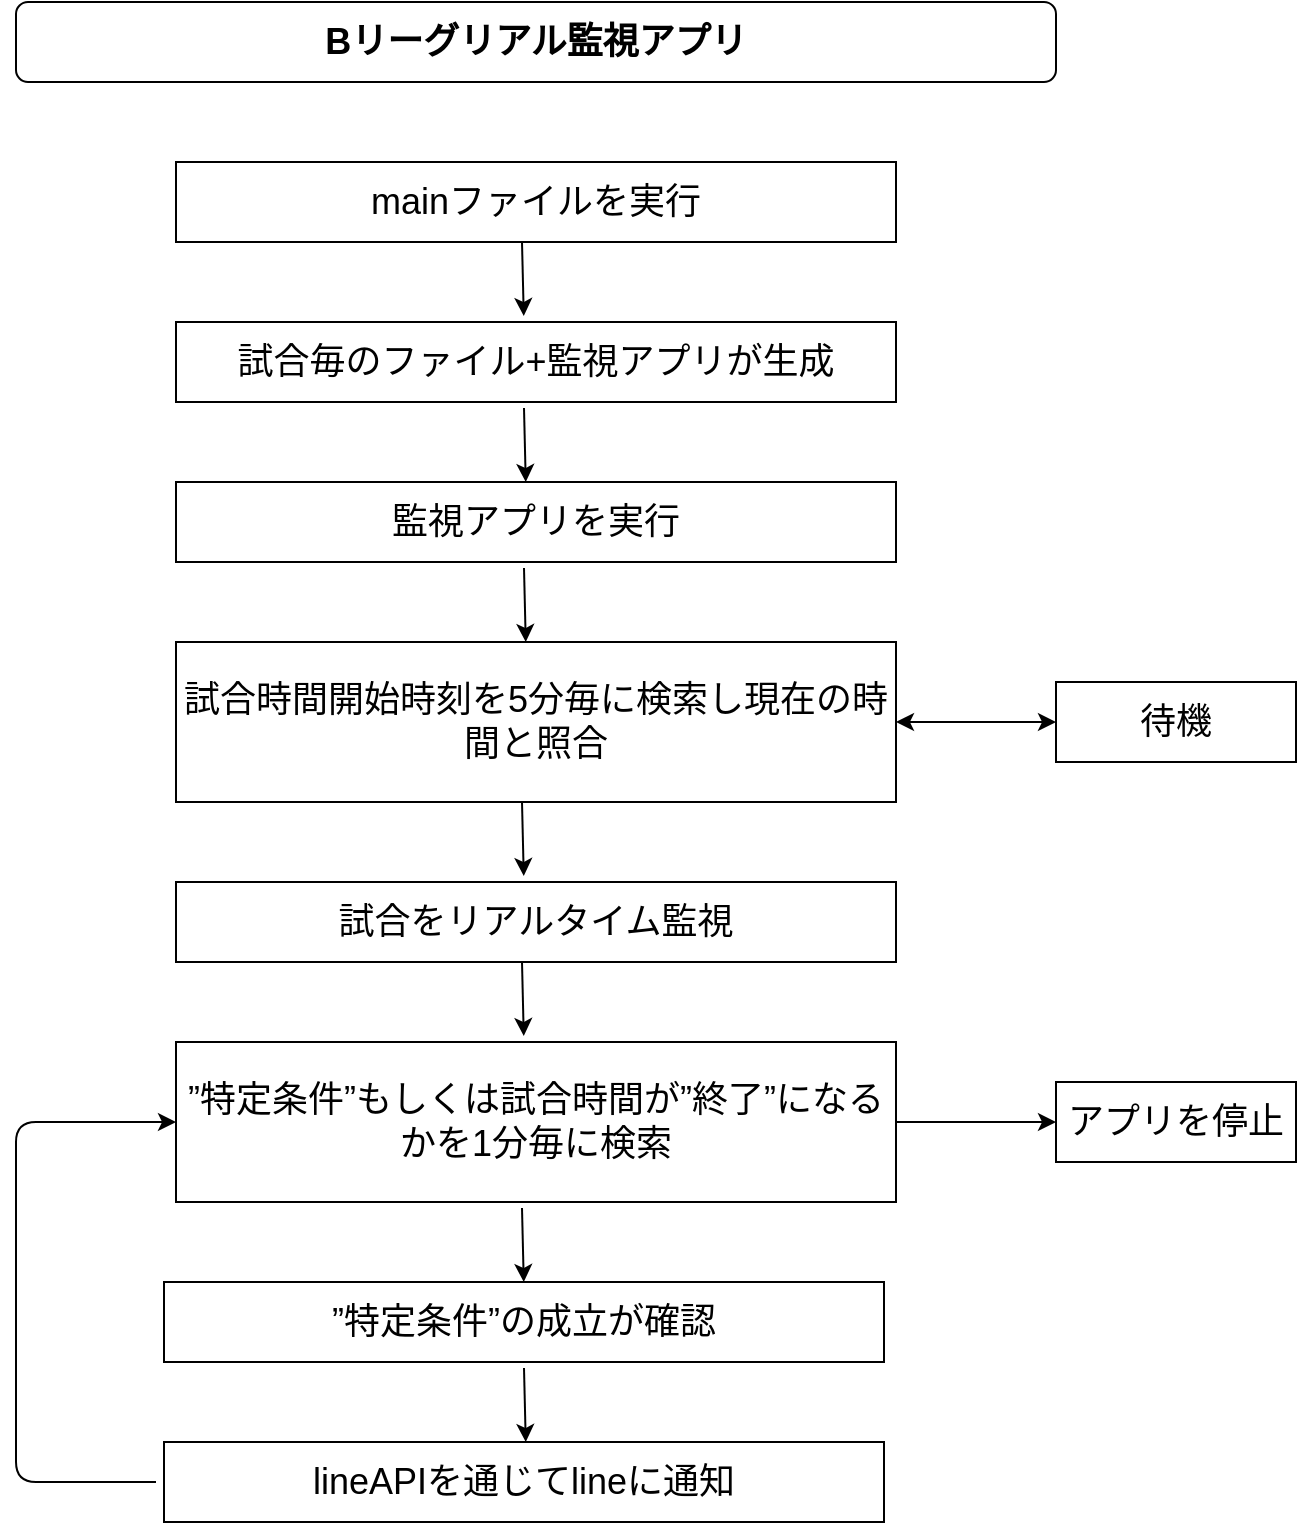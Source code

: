 <mxfile>
    <diagram id="KadKrVG0HXzZqbIs5HA2" name="ページ1">
        <mxGraphModel dx="1386" dy="779" grid="1" gridSize="10" guides="1" tooltips="1" connect="1" arrows="1" fold="1" page="1" pageScale="1" pageWidth="827" pageHeight="1169" math="0" shadow="0">
            <root>
                <mxCell id="0"/>
                <mxCell id="1" parent="0"/>
                <mxCell id="2" value="Bリーグリアル監視アプリ" style="rounded=1;whiteSpace=wrap;html=1;fontSize=18;fontStyle=1" parent="1" vertex="1">
                    <mxGeometry x="160" width="520" height="40" as="geometry"/>
                </mxCell>
                <mxCell id="4" value="mainファイルを実行" style="rounded=0;whiteSpace=wrap;html=1;fontSize=18;" parent="1" vertex="1">
                    <mxGeometry x="240" y="80" width="360" height="40" as="geometry"/>
                </mxCell>
                <mxCell id="5" value="監視アプリを実行" style="rounded=0;whiteSpace=wrap;html=1;fontSize=18;" parent="1" vertex="1">
                    <mxGeometry x="240" y="240" width="360" height="40" as="geometry"/>
                </mxCell>
                <mxCell id="6" value="試合時間開始時刻を5分毎に検索し現在の時間と照合" style="rounded=0;whiteSpace=wrap;html=1;fontSize=18;" parent="1" vertex="1">
                    <mxGeometry x="240" y="320" width="360" height="80" as="geometry"/>
                </mxCell>
                <mxCell id="7" value="待機" style="rounded=0;whiteSpace=wrap;html=1;fontSize=18;" parent="1" vertex="1">
                    <mxGeometry x="680" y="340" width="120" height="40" as="geometry"/>
                </mxCell>
                <mxCell id="8" value="試合毎のファイル+監視アプリが生成" style="rounded=0;whiteSpace=wrap;html=1;fontSize=18;" parent="1" vertex="1">
                    <mxGeometry x="240" y="160" width="360" height="40" as="geometry"/>
                </mxCell>
                <mxCell id="10" value="試合をリアルタイム監視" style="rounded=0;whiteSpace=wrap;html=1;fontSize=18;" parent="1" vertex="1">
                    <mxGeometry x="240" y="440" width="360" height="40" as="geometry"/>
                </mxCell>
                <mxCell id="11" value="”特定条件”もしくは試合時間が”終了”になるかを1分毎に検索" style="rounded=0;whiteSpace=wrap;html=1;fontSize=18;" parent="1" vertex="1">
                    <mxGeometry x="240" y="520" width="360" height="80" as="geometry"/>
                </mxCell>
                <mxCell id="12" value="”特定条件”の成立が確認" style="rounded=0;whiteSpace=wrap;html=1;fontSize=18;" parent="1" vertex="1">
                    <mxGeometry x="234" y="640" width="360" height="40" as="geometry"/>
                </mxCell>
                <mxCell id="13" value="lineAPIを通じてlineに通知" style="rounded=0;whiteSpace=wrap;html=1;fontSize=18;" parent="1" vertex="1">
                    <mxGeometry x="234" y="720" width="360" height="40" as="geometry"/>
                </mxCell>
                <mxCell id="14" value="アプリを停止" style="rounded=0;whiteSpace=wrap;html=1;fontSize=18;" parent="1" vertex="1">
                    <mxGeometry x="680" y="540" width="120" height="40" as="geometry"/>
                </mxCell>
                <mxCell id="25" value="" style="endArrow=classic;html=1;fontSize=18;entryX=0.483;entryY=-0.075;entryDx=0;entryDy=0;entryPerimeter=0;" parent="1" target="8" edge="1">
                    <mxGeometry width="50" height="50" relative="1" as="geometry">
                        <mxPoint x="413" y="120" as="sourcePoint"/>
                        <mxPoint x="413" y="150" as="targetPoint"/>
                    </mxGeometry>
                </mxCell>
                <mxCell id="27" value="" style="endArrow=classic;html=1;fontSize=18;entryX=0.483;entryY=-0.075;entryDx=0;entryDy=0;entryPerimeter=0;" parent="1" edge="1">
                    <mxGeometry width="50" height="50" relative="1" as="geometry">
                        <mxPoint x="414" y="203" as="sourcePoint"/>
                        <mxPoint x="414.88" y="240" as="targetPoint"/>
                    </mxGeometry>
                </mxCell>
                <mxCell id="28" value="" style="endArrow=classic;html=1;fontSize=18;entryX=0.483;entryY=-0.075;entryDx=0;entryDy=0;entryPerimeter=0;" parent="1" edge="1">
                    <mxGeometry width="50" height="50" relative="1" as="geometry">
                        <mxPoint x="414" y="683" as="sourcePoint"/>
                        <mxPoint x="414.88" y="720" as="targetPoint"/>
                    </mxGeometry>
                </mxCell>
                <mxCell id="29" value="" style="endArrow=classic;html=1;fontSize=18;entryX=0.483;entryY=-0.075;entryDx=0;entryDy=0;entryPerimeter=0;" parent="1" edge="1">
                    <mxGeometry width="50" height="50" relative="1" as="geometry">
                        <mxPoint x="414" y="283" as="sourcePoint"/>
                        <mxPoint x="414.88" y="320" as="targetPoint"/>
                    </mxGeometry>
                </mxCell>
                <mxCell id="30" value="" style="endArrow=classic;html=1;fontSize=18;entryX=0.483;entryY=-0.075;entryDx=0;entryDy=0;entryPerimeter=0;" parent="1" edge="1">
                    <mxGeometry width="50" height="50" relative="1" as="geometry">
                        <mxPoint x="413" y="400" as="sourcePoint"/>
                        <mxPoint x="413.88" y="437" as="targetPoint"/>
                    </mxGeometry>
                </mxCell>
                <mxCell id="31" value="" style="endArrow=classic;html=1;fontSize=18;entryX=0.483;entryY=-0.075;entryDx=0;entryDy=0;entryPerimeter=0;" parent="1" edge="1">
                    <mxGeometry width="50" height="50" relative="1" as="geometry">
                        <mxPoint x="413" y="480" as="sourcePoint"/>
                        <mxPoint x="413.88" y="517" as="targetPoint"/>
                    </mxGeometry>
                </mxCell>
                <mxCell id="32" value="" style="endArrow=classic;html=1;fontSize=18;entryX=0.483;entryY=-0.075;entryDx=0;entryDy=0;entryPerimeter=0;" parent="1" edge="1">
                    <mxGeometry width="50" height="50" relative="1" as="geometry">
                        <mxPoint x="413" y="603" as="sourcePoint"/>
                        <mxPoint x="413.88" y="640" as="targetPoint"/>
                    </mxGeometry>
                </mxCell>
                <mxCell id="40" value="" style="endArrow=classic;startArrow=classic;html=1;fontSize=18;entryX=0;entryY=0.5;entryDx=0;entryDy=0;" parent="1" target="7" edge="1">
                    <mxGeometry width="50" height="50" relative="1" as="geometry">
                        <mxPoint x="600" y="360" as="sourcePoint"/>
                        <mxPoint x="670" y="355" as="targetPoint"/>
                    </mxGeometry>
                </mxCell>
                <mxCell id="43" value="" style="endArrow=classic;html=1;fontSize=18;entryX=0;entryY=0.5;entryDx=0;entryDy=0;" parent="1" target="14" edge="1">
                    <mxGeometry width="50" height="50" relative="1" as="geometry">
                        <mxPoint x="600" y="560" as="sourcePoint"/>
                        <mxPoint x="650" y="510" as="targetPoint"/>
                    </mxGeometry>
                </mxCell>
                <mxCell id="44" value="" style="endArrow=classic;html=1;fontSize=18;entryX=0;entryY=0.5;entryDx=0;entryDy=0;" parent="1" target="11" edge="1">
                    <mxGeometry width="50" height="50" relative="1" as="geometry">
                        <mxPoint x="230" y="740" as="sourcePoint"/>
                        <mxPoint x="130" y="560" as="targetPoint"/>
                        <Array as="points">
                            <mxPoint x="160" y="740"/>
                            <mxPoint x="160" y="650"/>
                            <mxPoint x="160" y="560"/>
                        </Array>
                    </mxGeometry>
                </mxCell>
            </root>
        </mxGraphModel>
    </diagram>
</mxfile>